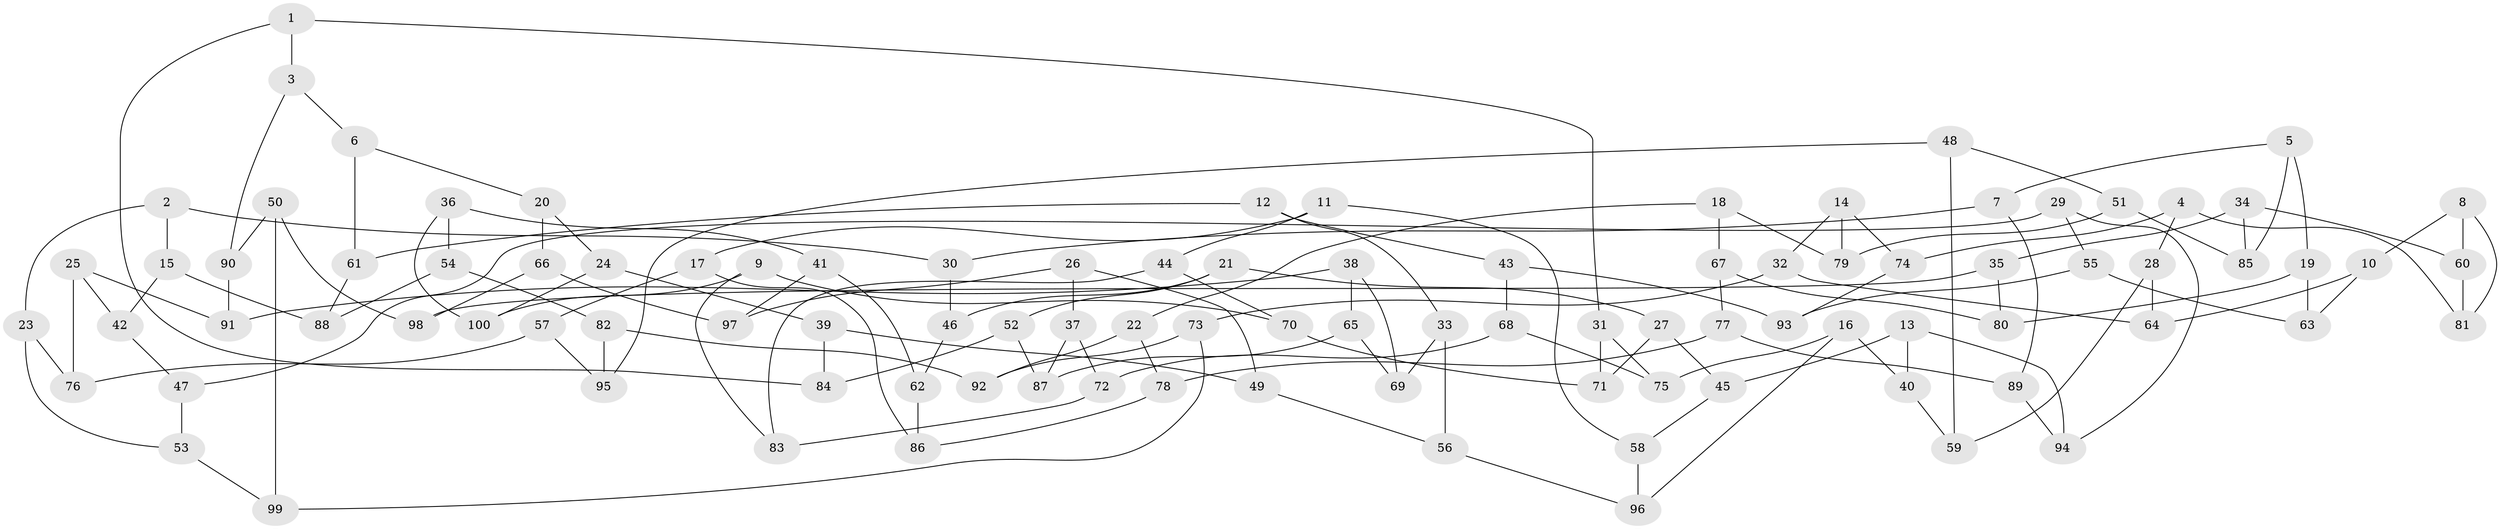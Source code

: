 // Generated by graph-tools (version 1.1) at 2025/39/02/21/25 10:39:00]
// undirected, 100 vertices, 150 edges
graph export_dot {
graph [start="1"]
  node [color=gray90,style=filled];
  1;
  2;
  3;
  4;
  5;
  6;
  7;
  8;
  9;
  10;
  11;
  12;
  13;
  14;
  15;
  16;
  17;
  18;
  19;
  20;
  21;
  22;
  23;
  24;
  25;
  26;
  27;
  28;
  29;
  30;
  31;
  32;
  33;
  34;
  35;
  36;
  37;
  38;
  39;
  40;
  41;
  42;
  43;
  44;
  45;
  46;
  47;
  48;
  49;
  50;
  51;
  52;
  53;
  54;
  55;
  56;
  57;
  58;
  59;
  60;
  61;
  62;
  63;
  64;
  65;
  66;
  67;
  68;
  69;
  70;
  71;
  72;
  73;
  74;
  75;
  76;
  77;
  78;
  79;
  80;
  81;
  82;
  83;
  84;
  85;
  86;
  87;
  88;
  89;
  90;
  91;
  92;
  93;
  94;
  95;
  96;
  97;
  98;
  99;
  100;
  1 -- 3;
  1 -- 84;
  1 -- 31;
  2 -- 15;
  2 -- 30;
  2 -- 23;
  3 -- 6;
  3 -- 90;
  4 -- 81;
  4 -- 74;
  4 -- 28;
  5 -- 85;
  5 -- 7;
  5 -- 19;
  6 -- 61;
  6 -- 20;
  7 -- 30;
  7 -- 89;
  8 -- 81;
  8 -- 60;
  8 -- 10;
  9 -- 70;
  9 -- 83;
  9 -- 100;
  10 -- 63;
  10 -- 64;
  11 -- 44;
  11 -- 17;
  11 -- 58;
  12 -- 33;
  12 -- 43;
  12 -- 61;
  13 -- 40;
  13 -- 94;
  13 -- 45;
  14 -- 32;
  14 -- 74;
  14 -- 79;
  15 -- 88;
  15 -- 42;
  16 -- 40;
  16 -- 75;
  16 -- 96;
  17 -- 86;
  17 -- 57;
  18 -- 22;
  18 -- 67;
  18 -- 79;
  19 -- 63;
  19 -- 80;
  20 -- 24;
  20 -- 66;
  21 -- 46;
  21 -- 27;
  21 -- 52;
  22 -- 92;
  22 -- 78;
  23 -- 76;
  23 -- 53;
  24 -- 39;
  24 -- 100;
  25 -- 91;
  25 -- 76;
  25 -- 42;
  26 -- 37;
  26 -- 97;
  26 -- 49;
  27 -- 45;
  27 -- 71;
  28 -- 64;
  28 -- 59;
  29 -- 47;
  29 -- 55;
  29 -- 94;
  30 -- 46;
  31 -- 75;
  31 -- 71;
  32 -- 73;
  32 -- 64;
  33 -- 69;
  33 -- 56;
  34 -- 85;
  34 -- 35;
  34 -- 60;
  35 -- 98;
  35 -- 80;
  36 -- 100;
  36 -- 54;
  36 -- 41;
  37 -- 72;
  37 -- 87;
  38 -- 91;
  38 -- 69;
  38 -- 65;
  39 -- 49;
  39 -- 84;
  40 -- 59;
  41 -- 97;
  41 -- 62;
  42 -- 47;
  43 -- 68;
  43 -- 93;
  44 -- 83;
  44 -- 70;
  45 -- 58;
  46 -- 62;
  47 -- 53;
  48 -- 51;
  48 -- 59;
  48 -- 95;
  49 -- 56;
  50 -- 99;
  50 -- 98;
  50 -- 90;
  51 -- 85;
  51 -- 79;
  52 -- 87;
  52 -- 84;
  53 -- 99;
  54 -- 82;
  54 -- 88;
  55 -- 63;
  55 -- 93;
  56 -- 96;
  57 -- 95;
  57 -- 76;
  58 -- 96;
  60 -- 81;
  61 -- 88;
  62 -- 86;
  65 -- 87;
  65 -- 69;
  66 -- 98;
  66 -- 97;
  67 -- 80;
  67 -- 77;
  68 -- 72;
  68 -- 75;
  70 -- 71;
  72 -- 83;
  73 -- 92;
  73 -- 99;
  74 -- 93;
  77 -- 78;
  77 -- 89;
  78 -- 86;
  82 -- 92;
  82 -- 95;
  89 -- 94;
  90 -- 91;
}
